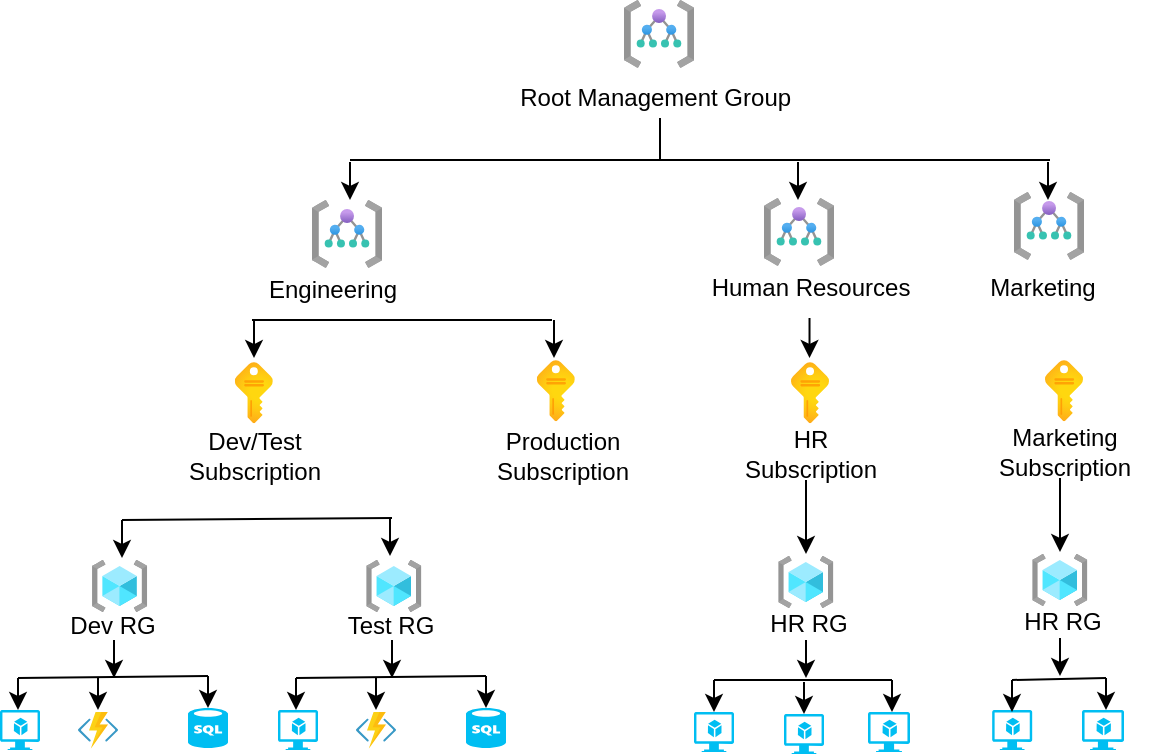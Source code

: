 <mxfile version="23.1.1" type="github">
  <diagram name="Page-1" id="YUg51YRyQOMzpjEEcBmc">
    <mxGraphModel dx="989" dy="514" grid="1" gridSize="10" guides="1" tooltips="1" connect="1" arrows="1" fold="1" page="1" pageScale="1" pageWidth="827" pageHeight="1169" math="0" shadow="0">
      <root>
        <mxCell id="0" />
        <mxCell id="1" parent="0" />
        <mxCell id="PDwYAwocvKIvMMs1OFHz-1" value="" style="image;aspect=fixed;html=1;points=[];align=center;fontSize=12;image=img/lib/azure2/general/Management_Groups.svg;" vertex="1" parent="1">
          <mxGeometry x="396" y="120" width="35.06" height="34" as="geometry" />
        </mxCell>
        <mxCell id="PDwYAwocvKIvMMs1OFHz-2" value="" style="endArrow=none;html=1;rounded=0;" edge="1" parent="1">
          <mxGeometry width="50" height="50" relative="1" as="geometry">
            <mxPoint x="414" y="200" as="sourcePoint" />
            <mxPoint x="414" y="179" as="targetPoint" />
          </mxGeometry>
        </mxCell>
        <mxCell id="PDwYAwocvKIvMMs1OFHz-3" value="" style="endArrow=none;html=1;rounded=0;" edge="1" parent="1">
          <mxGeometry width="50" height="50" relative="1" as="geometry">
            <mxPoint x="259" y="200" as="sourcePoint" />
            <mxPoint x="609" y="200" as="targetPoint" />
          </mxGeometry>
        </mxCell>
        <mxCell id="PDwYAwocvKIvMMs1OFHz-6" value="" style="image;aspect=fixed;html=1;points=[];align=center;fontSize=12;image=img/lib/azure2/general/Subscriptions.svg;" vertex="1" parent="1">
          <mxGeometry x="201.41" y="301" width="19" height="30.66" as="geometry" />
        </mxCell>
        <mxCell id="PDwYAwocvKIvMMs1OFHz-7" value="Root Management Group&amp;nbsp;" style="text;html=1;align=center;verticalAlign=middle;resizable=0;points=[];autosize=1;strokeColor=none;fillColor=none;" vertex="1" parent="1">
          <mxGeometry x="333" y="154" width="160" height="30" as="geometry" />
        </mxCell>
        <mxCell id="PDwYAwocvKIvMMs1OFHz-8" value="" style="image;aspect=fixed;html=1;points=[];align=center;fontSize=12;image=img/lib/azure2/general/Management_Groups.svg;" vertex="1" parent="1">
          <mxGeometry x="240" y="220" width="35.06" height="34" as="geometry" />
        </mxCell>
        <mxCell id="PDwYAwocvKIvMMs1OFHz-9" value="" style="image;aspect=fixed;html=1;points=[];align=center;fontSize=12;image=img/lib/azure2/general/Management_Groups.svg;" vertex="1" parent="1">
          <mxGeometry x="466" y="219" width="35.06" height="34" as="geometry" />
        </mxCell>
        <mxCell id="PDwYAwocvKIvMMs1OFHz-10" value="" style="image;aspect=fixed;html=1;points=[];align=center;fontSize=12;image=img/lib/azure2/general/Management_Groups.svg;" vertex="1" parent="1">
          <mxGeometry x="591" y="216" width="35.06" height="34" as="geometry" />
        </mxCell>
        <mxCell id="PDwYAwocvKIvMMs1OFHz-11" value="Engineering" style="text;html=1;align=center;verticalAlign=middle;resizable=0;points=[];autosize=1;strokeColor=none;fillColor=none;" vertex="1" parent="1">
          <mxGeometry x="205" y="250" width="90" height="30" as="geometry" />
        </mxCell>
        <mxCell id="PDwYAwocvKIvMMs1OFHz-12" value="Human Resources" style="text;html=1;align=center;verticalAlign=middle;resizable=0;points=[];autosize=1;strokeColor=none;fillColor=none;" vertex="1" parent="1">
          <mxGeometry x="429" y="249" width="120" height="30" as="geometry" />
        </mxCell>
        <mxCell id="PDwYAwocvKIvMMs1OFHz-13" value="Marketing" style="text;html=1;align=center;verticalAlign=middle;resizable=0;points=[];autosize=1;strokeColor=none;fillColor=none;" vertex="1" parent="1">
          <mxGeometry x="565" y="249" width="80" height="30" as="geometry" />
        </mxCell>
        <mxCell id="PDwYAwocvKIvMMs1OFHz-14" value="" style="endArrow=classic;html=1;rounded=0;" edge="1" parent="1">
          <mxGeometry width="50" height="50" relative="1" as="geometry">
            <mxPoint x="608" y="201" as="sourcePoint" />
            <mxPoint x="608" y="220" as="targetPoint" />
          </mxGeometry>
        </mxCell>
        <mxCell id="PDwYAwocvKIvMMs1OFHz-15" value="" style="endArrow=classic;html=1;rounded=0;" edge="1" parent="1">
          <mxGeometry width="50" height="50" relative="1" as="geometry">
            <mxPoint x="483" y="201" as="sourcePoint" />
            <mxPoint x="483" y="220" as="targetPoint" />
          </mxGeometry>
        </mxCell>
        <mxCell id="PDwYAwocvKIvMMs1OFHz-16" value="" style="endArrow=classic;html=1;rounded=0;" edge="1" parent="1">
          <mxGeometry width="50" height="50" relative="1" as="geometry">
            <mxPoint x="259" y="201" as="sourcePoint" />
            <mxPoint x="259" y="220" as="targetPoint" />
          </mxGeometry>
        </mxCell>
        <mxCell id="PDwYAwocvKIvMMs1OFHz-17" value="" style="image;aspect=fixed;html=1;points=[];align=center;fontSize=12;image=img/lib/azure2/general/Subscriptions.svg;" vertex="1" parent="1">
          <mxGeometry x="352.41" y="300" width="19" height="30.66" as="geometry" />
        </mxCell>
        <mxCell id="PDwYAwocvKIvMMs1OFHz-19" value="" style="endArrow=none;html=1;rounded=0;" edge="1" parent="1">
          <mxGeometry width="50" height="50" relative="1" as="geometry">
            <mxPoint x="210" y="280" as="sourcePoint" />
            <mxPoint x="360" y="280" as="targetPoint" />
          </mxGeometry>
        </mxCell>
        <mxCell id="PDwYAwocvKIvMMs1OFHz-20" value="" style="endArrow=classic;html=1;rounded=0;" edge="1" parent="1">
          <mxGeometry width="50" height="50" relative="1" as="geometry">
            <mxPoint x="211" y="280" as="sourcePoint" />
            <mxPoint x="211" y="299" as="targetPoint" />
          </mxGeometry>
        </mxCell>
        <mxCell id="PDwYAwocvKIvMMs1OFHz-21" value="" style="endArrow=classic;html=1;rounded=0;" edge="1" parent="1">
          <mxGeometry width="50" height="50" relative="1" as="geometry">
            <mxPoint x="361" y="280" as="sourcePoint" />
            <mxPoint x="361" y="299" as="targetPoint" />
          </mxGeometry>
        </mxCell>
        <mxCell id="PDwYAwocvKIvMMs1OFHz-22" value="Dev/Test&lt;br&gt;Subscription" style="text;html=1;align=center;verticalAlign=middle;resizable=0;points=[];autosize=1;strokeColor=none;fillColor=none;" vertex="1" parent="1">
          <mxGeometry x="165.7" y="328" width="90" height="40" as="geometry" />
        </mxCell>
        <mxCell id="PDwYAwocvKIvMMs1OFHz-23" value="Production&lt;br&gt;Subscription" style="text;html=1;align=center;verticalAlign=middle;resizable=0;points=[];autosize=1;strokeColor=none;fillColor=none;" vertex="1" parent="1">
          <mxGeometry x="319.7" y="328" width="90" height="40" as="geometry" />
        </mxCell>
        <mxCell id="PDwYAwocvKIvMMs1OFHz-24" value="" style="image;aspect=fixed;html=1;points=[];align=center;fontSize=12;image=img/lib/azure2/general/Resource_Groups.svg;" vertex="1" parent="1">
          <mxGeometry x="130" y="400" width="27.61" height="26" as="geometry" />
        </mxCell>
        <mxCell id="PDwYAwocvKIvMMs1OFHz-25" value="" style="endArrow=none;html=1;rounded=0;" edge="1" parent="1">
          <mxGeometry width="50" height="50" relative="1" as="geometry">
            <mxPoint x="145" y="380" as="sourcePoint" />
            <mxPoint x="280" y="379" as="targetPoint" />
          </mxGeometry>
        </mxCell>
        <mxCell id="PDwYAwocvKIvMMs1OFHz-26" value="" style="endArrow=classic;html=1;rounded=0;" edge="1" parent="1">
          <mxGeometry width="50" height="50" relative="1" as="geometry">
            <mxPoint x="145" y="380" as="sourcePoint" />
            <mxPoint x="145" y="399" as="targetPoint" />
          </mxGeometry>
        </mxCell>
        <mxCell id="PDwYAwocvKIvMMs1OFHz-27" value="" style="endArrow=classic;html=1;rounded=0;" edge="1" parent="1">
          <mxGeometry width="50" height="50" relative="1" as="geometry">
            <mxPoint x="279" y="379" as="sourcePoint" />
            <mxPoint x="279" y="398" as="targetPoint" />
          </mxGeometry>
        </mxCell>
        <mxCell id="PDwYAwocvKIvMMs1OFHz-28" value="" style="image;aspect=fixed;html=1;points=[];align=center;fontSize=12;image=img/lib/azure2/general/Resource_Groups.svg;" vertex="1" parent="1">
          <mxGeometry x="267.09" y="400" width="27.61" height="26" as="geometry" />
        </mxCell>
        <mxCell id="PDwYAwocvKIvMMs1OFHz-29" value="Dev RG" style="text;html=1;align=center;verticalAlign=middle;resizable=0;points=[];autosize=1;strokeColor=none;fillColor=none;" vertex="1" parent="1">
          <mxGeometry x="105" y="418" width="70" height="30" as="geometry" />
        </mxCell>
        <mxCell id="PDwYAwocvKIvMMs1OFHz-30" value="Test RG" style="text;html=1;align=center;verticalAlign=middle;resizable=0;points=[];autosize=1;strokeColor=none;fillColor=none;" vertex="1" parent="1">
          <mxGeometry x="244" y="418" width="70" height="30" as="geometry" />
        </mxCell>
        <mxCell id="PDwYAwocvKIvMMs1OFHz-31" value="" style="endArrow=none;html=1;rounded=0;" edge="1" parent="1">
          <mxGeometry width="50" height="50" relative="1" as="geometry">
            <mxPoint x="93" y="459" as="sourcePoint" />
            <mxPoint x="188" y="458" as="targetPoint" />
          </mxGeometry>
        </mxCell>
        <mxCell id="PDwYAwocvKIvMMs1OFHz-32" value="" style="endArrow=classic;html=1;rounded=0;" edge="1" parent="1">
          <mxGeometry width="50" height="50" relative="1" as="geometry">
            <mxPoint x="141" y="440" as="sourcePoint" />
            <mxPoint x="141" y="459" as="targetPoint" />
          </mxGeometry>
        </mxCell>
        <mxCell id="PDwYAwocvKIvMMs1OFHz-33" value="" style="verticalLabelPosition=bottom;html=1;verticalAlign=top;align=center;strokeColor=none;fillColor=#00BEF2;shape=mxgraph.azure.virtual_machine_feature;pointerEvents=1;" vertex="1" parent="1">
          <mxGeometry x="84" y="475" width="20" height="20" as="geometry" />
        </mxCell>
        <mxCell id="PDwYAwocvKIvMMs1OFHz-35" value="" style="endArrow=classic;html=1;rounded=0;entryX=0.15;entryY=0.15;entryDx=0;entryDy=0;entryPerimeter=0;" edge="1" parent="1">
          <mxGeometry width="50" height="50" relative="1" as="geometry">
            <mxPoint x="93" y="459" as="sourcePoint" />
            <mxPoint x="93" y="475" as="targetPoint" />
          </mxGeometry>
        </mxCell>
        <mxCell id="PDwYAwocvKIvMMs1OFHz-36" value="" style="image;sketch=0;aspect=fixed;html=1;points=[];align=center;fontSize=12;image=img/lib/mscae/Functions.svg;" vertex="1" parent="1">
          <mxGeometry x="123" y="476" width="20" height="18.4" as="geometry" />
        </mxCell>
        <mxCell id="PDwYAwocvKIvMMs1OFHz-37" value="" style="endArrow=classic;html=1;rounded=0;entryX=0.15;entryY=0.15;entryDx=0;entryDy=0;entryPerimeter=0;" edge="1" parent="1">
          <mxGeometry width="50" height="50" relative="1" as="geometry">
            <mxPoint x="133" y="459" as="sourcePoint" />
            <mxPoint x="133" y="475" as="targetPoint" />
          </mxGeometry>
        </mxCell>
        <mxCell id="PDwYAwocvKIvMMs1OFHz-40" value="" style="verticalLabelPosition=bottom;html=1;verticalAlign=top;align=center;strokeColor=none;fillColor=#00BEF2;shape=mxgraph.azure.sql_database;" vertex="1" parent="1">
          <mxGeometry x="178" y="474" width="20" height="20" as="geometry" />
        </mxCell>
        <mxCell id="PDwYAwocvKIvMMs1OFHz-41" value="" style="endArrow=classic;html=1;rounded=0;entryX=0.15;entryY=0.15;entryDx=0;entryDy=0;entryPerimeter=0;" edge="1" parent="1">
          <mxGeometry width="50" height="50" relative="1" as="geometry">
            <mxPoint x="188" y="458" as="sourcePoint" />
            <mxPoint x="188" y="474" as="targetPoint" />
          </mxGeometry>
        </mxCell>
        <mxCell id="PDwYAwocvKIvMMs1OFHz-42" value="" style="endArrow=none;html=1;rounded=0;" edge="1" parent="1">
          <mxGeometry width="50" height="50" relative="1" as="geometry">
            <mxPoint x="232" y="459" as="sourcePoint" />
            <mxPoint x="327" y="458" as="targetPoint" />
          </mxGeometry>
        </mxCell>
        <mxCell id="PDwYAwocvKIvMMs1OFHz-43" value="" style="endArrow=classic;html=1;rounded=0;" edge="1" parent="1">
          <mxGeometry width="50" height="50" relative="1" as="geometry">
            <mxPoint x="280" y="440" as="sourcePoint" />
            <mxPoint x="280" y="459" as="targetPoint" />
          </mxGeometry>
        </mxCell>
        <mxCell id="PDwYAwocvKIvMMs1OFHz-44" value="" style="verticalLabelPosition=bottom;html=1;verticalAlign=top;align=center;strokeColor=none;fillColor=#00BEF2;shape=mxgraph.azure.virtual_machine_feature;pointerEvents=1;" vertex="1" parent="1">
          <mxGeometry x="223" y="475" width="20" height="20" as="geometry" />
        </mxCell>
        <mxCell id="PDwYAwocvKIvMMs1OFHz-45" value="" style="endArrow=classic;html=1;rounded=0;entryX=0.15;entryY=0.15;entryDx=0;entryDy=0;entryPerimeter=0;" edge="1" parent="1">
          <mxGeometry width="50" height="50" relative="1" as="geometry">
            <mxPoint x="232" y="459" as="sourcePoint" />
            <mxPoint x="232" y="475" as="targetPoint" />
          </mxGeometry>
        </mxCell>
        <mxCell id="PDwYAwocvKIvMMs1OFHz-46" value="" style="image;sketch=0;aspect=fixed;html=1;points=[];align=center;fontSize=12;image=img/lib/mscae/Functions.svg;" vertex="1" parent="1">
          <mxGeometry x="262" y="476" width="20" height="18.4" as="geometry" />
        </mxCell>
        <mxCell id="PDwYAwocvKIvMMs1OFHz-47" value="" style="endArrow=classic;html=1;rounded=0;entryX=0.15;entryY=0.15;entryDx=0;entryDy=0;entryPerimeter=0;" edge="1" parent="1">
          <mxGeometry width="50" height="50" relative="1" as="geometry">
            <mxPoint x="272" y="459" as="sourcePoint" />
            <mxPoint x="272" y="475" as="targetPoint" />
          </mxGeometry>
        </mxCell>
        <mxCell id="PDwYAwocvKIvMMs1OFHz-48" value="" style="verticalLabelPosition=bottom;html=1;verticalAlign=top;align=center;strokeColor=none;fillColor=#00BEF2;shape=mxgraph.azure.sql_database;" vertex="1" parent="1">
          <mxGeometry x="317" y="474" width="20" height="20" as="geometry" />
        </mxCell>
        <mxCell id="PDwYAwocvKIvMMs1OFHz-49" value="" style="endArrow=classic;html=1;rounded=0;entryX=0.15;entryY=0.15;entryDx=0;entryDy=0;entryPerimeter=0;" edge="1" parent="1">
          <mxGeometry width="50" height="50" relative="1" as="geometry">
            <mxPoint x="327" y="458" as="sourcePoint" />
            <mxPoint x="327" y="474" as="targetPoint" />
          </mxGeometry>
        </mxCell>
        <mxCell id="PDwYAwocvKIvMMs1OFHz-50" value="" style="image;aspect=fixed;html=1;points=[];align=center;fontSize=12;image=img/lib/azure2/general/Subscriptions.svg;" vertex="1" parent="1">
          <mxGeometry x="479.5" y="301" width="19" height="30.66" as="geometry" />
        </mxCell>
        <mxCell id="PDwYAwocvKIvMMs1OFHz-51" value="" style="endArrow=classic;html=1;rounded=0;" edge="1" parent="1">
          <mxGeometry width="50" height="50" relative="1" as="geometry">
            <mxPoint x="488.76" y="279" as="sourcePoint" />
            <mxPoint x="488.76" y="299" as="targetPoint" />
          </mxGeometry>
        </mxCell>
        <mxCell id="PDwYAwocvKIvMMs1OFHz-53" value="HR&lt;br&gt;Subscription" style="text;html=1;align=center;verticalAlign=middle;resizable=0;points=[];autosize=1;strokeColor=none;fillColor=none;" vertex="1" parent="1">
          <mxGeometry x="443.7" y="327" width="90" height="40" as="geometry" />
        </mxCell>
        <mxCell id="PDwYAwocvKIvMMs1OFHz-55" value="" style="image;aspect=fixed;html=1;points=[];align=center;fontSize=12;image=img/lib/azure2/general/Resource_Groups.svg;" vertex="1" parent="1">
          <mxGeometry x="473.09" y="398" width="27.61" height="26" as="geometry" />
        </mxCell>
        <mxCell id="PDwYAwocvKIvMMs1OFHz-56" value="" style="endArrow=classic;html=1;rounded=0;" edge="1" parent="1">
          <mxGeometry width="50" height="50" relative="1" as="geometry">
            <mxPoint x="487" y="360" as="sourcePoint" />
            <mxPoint x="487" y="397" as="targetPoint" />
          </mxGeometry>
        </mxCell>
        <mxCell id="PDwYAwocvKIvMMs1OFHz-57" value="" style="endArrow=classic;html=1;rounded=0;" edge="1" parent="1">
          <mxGeometry width="50" height="50" relative="1" as="geometry">
            <mxPoint x="487" y="440" as="sourcePoint" />
            <mxPoint x="487" y="459" as="targetPoint" />
          </mxGeometry>
        </mxCell>
        <mxCell id="PDwYAwocvKIvMMs1OFHz-58" value="HR RG" style="text;html=1;align=center;verticalAlign=middle;resizable=0;points=[];autosize=1;strokeColor=none;fillColor=none;" vertex="1" parent="1">
          <mxGeometry x="458" y="417" width="60" height="30" as="geometry" />
        </mxCell>
        <mxCell id="PDwYAwocvKIvMMs1OFHz-59" value="" style="endArrow=none;html=1;rounded=0;" edge="1" parent="1">
          <mxGeometry width="50" height="50" relative="1" as="geometry">
            <mxPoint x="441" y="460" as="sourcePoint" />
            <mxPoint x="530" y="460" as="targetPoint" />
          </mxGeometry>
        </mxCell>
        <mxCell id="PDwYAwocvKIvMMs1OFHz-61" value="" style="endArrow=classic;html=1;rounded=0;entryX=0.15;entryY=0.15;entryDx=0;entryDy=0;entryPerimeter=0;" edge="1" parent="1">
          <mxGeometry width="50" height="50" relative="1" as="geometry">
            <mxPoint x="441" y="460" as="sourcePoint" />
            <mxPoint x="441" y="476" as="targetPoint" />
          </mxGeometry>
        </mxCell>
        <mxCell id="PDwYAwocvKIvMMs1OFHz-62" value="" style="verticalLabelPosition=bottom;html=1;verticalAlign=top;align=center;strokeColor=none;fillColor=#00BEF2;shape=mxgraph.azure.virtual_machine_feature;pointerEvents=1;" vertex="1" parent="1">
          <mxGeometry x="431" y="476" width="20" height="20" as="geometry" />
        </mxCell>
        <mxCell id="PDwYAwocvKIvMMs1OFHz-63" value="" style="verticalLabelPosition=bottom;html=1;verticalAlign=top;align=center;strokeColor=none;fillColor=#00BEF2;shape=mxgraph.azure.virtual_machine_feature;pointerEvents=1;" vertex="1" parent="1">
          <mxGeometry x="476" y="477" width="20" height="20" as="geometry" />
        </mxCell>
        <mxCell id="PDwYAwocvKIvMMs1OFHz-64" value="" style="verticalLabelPosition=bottom;html=1;verticalAlign=top;align=center;strokeColor=none;fillColor=#00BEF2;shape=mxgraph.azure.virtual_machine_feature;pointerEvents=1;" vertex="1" parent="1">
          <mxGeometry x="518" y="476" width="21" height="20" as="geometry" />
        </mxCell>
        <mxCell id="PDwYAwocvKIvMMs1OFHz-65" value="" style="endArrow=classic;html=1;rounded=0;entryX=0.15;entryY=0.15;entryDx=0;entryDy=0;entryPerimeter=0;" edge="1" parent="1">
          <mxGeometry width="50" height="50" relative="1" as="geometry">
            <mxPoint x="486" y="461" as="sourcePoint" />
            <mxPoint x="486" y="477" as="targetPoint" />
          </mxGeometry>
        </mxCell>
        <mxCell id="PDwYAwocvKIvMMs1OFHz-66" value="" style="endArrow=classic;html=1;rounded=0;entryX=0.15;entryY=0.15;entryDx=0;entryDy=0;entryPerimeter=0;" edge="1" parent="1">
          <mxGeometry width="50" height="50" relative="1" as="geometry">
            <mxPoint x="530" y="460" as="sourcePoint" />
            <mxPoint x="530" y="476" as="targetPoint" />
          </mxGeometry>
        </mxCell>
        <mxCell id="PDwYAwocvKIvMMs1OFHz-67" value="" style="image;aspect=fixed;html=1;points=[];align=center;fontSize=12;image=img/lib/azure2/general/Subscriptions.svg;" vertex="1" parent="1">
          <mxGeometry x="606.5" y="300" width="19" height="30.66" as="geometry" />
        </mxCell>
        <mxCell id="PDwYAwocvKIvMMs1OFHz-68" value="Marketing&lt;br&gt;Subscription" style="text;html=1;align=center;verticalAlign=middle;resizable=0;points=[];autosize=1;strokeColor=none;fillColor=none;" vertex="1" parent="1">
          <mxGeometry x="570.7" y="326" width="90" height="40" as="geometry" />
        </mxCell>
        <mxCell id="PDwYAwocvKIvMMs1OFHz-69" value="" style="image;aspect=fixed;html=1;points=[];align=center;fontSize=12;image=img/lib/azure2/general/Resource_Groups.svg;" vertex="1" parent="1">
          <mxGeometry x="600.09" y="397" width="27.61" height="26" as="geometry" />
        </mxCell>
        <mxCell id="PDwYAwocvKIvMMs1OFHz-70" value="" style="endArrow=classic;html=1;rounded=0;" edge="1" parent="1">
          <mxGeometry width="50" height="50" relative="1" as="geometry">
            <mxPoint x="614" y="359" as="sourcePoint" />
            <mxPoint x="614" y="396" as="targetPoint" />
          </mxGeometry>
        </mxCell>
        <mxCell id="PDwYAwocvKIvMMs1OFHz-71" value="" style="endArrow=classic;html=1;rounded=0;" edge="1" parent="1">
          <mxGeometry width="50" height="50" relative="1" as="geometry">
            <mxPoint x="614" y="439" as="sourcePoint" />
            <mxPoint x="614" y="458" as="targetPoint" />
          </mxGeometry>
        </mxCell>
        <mxCell id="PDwYAwocvKIvMMs1OFHz-72" value="HR RG" style="text;html=1;align=center;verticalAlign=middle;resizable=0;points=[];autosize=1;strokeColor=none;fillColor=none;" vertex="1" parent="1">
          <mxGeometry x="585" y="416" width="60" height="30" as="geometry" />
        </mxCell>
        <mxCell id="PDwYAwocvKIvMMs1OFHz-73" value="" style="endArrow=none;html=1;rounded=0;" edge="1" parent="1">
          <mxGeometry width="50" height="50" relative="1" as="geometry">
            <mxPoint x="590" y="460" as="sourcePoint" />
            <mxPoint x="637" y="459" as="targetPoint" />
          </mxGeometry>
        </mxCell>
        <mxCell id="PDwYAwocvKIvMMs1OFHz-76" value="" style="verticalLabelPosition=bottom;html=1;verticalAlign=top;align=center;strokeColor=none;fillColor=#00BEF2;shape=mxgraph.azure.virtual_machine_feature;pointerEvents=1;" vertex="1" parent="1">
          <mxGeometry x="580.09" y="475" width="20" height="20" as="geometry" />
        </mxCell>
        <mxCell id="PDwYAwocvKIvMMs1OFHz-77" value="" style="verticalLabelPosition=bottom;html=1;verticalAlign=top;align=center;strokeColor=none;fillColor=#00BEF2;shape=mxgraph.azure.virtual_machine_feature;pointerEvents=1;" vertex="1" parent="1">
          <mxGeometry x="625" y="475" width="21" height="20" as="geometry" />
        </mxCell>
        <mxCell id="PDwYAwocvKIvMMs1OFHz-78" value="" style="endArrow=classic;html=1;rounded=0;entryX=0.15;entryY=0.15;entryDx=0;entryDy=0;entryPerimeter=0;" edge="1" parent="1">
          <mxGeometry width="50" height="50" relative="1" as="geometry">
            <mxPoint x="590" y="460" as="sourcePoint" />
            <mxPoint x="590" y="476" as="targetPoint" />
          </mxGeometry>
        </mxCell>
        <mxCell id="PDwYAwocvKIvMMs1OFHz-79" value="" style="endArrow=classic;html=1;rounded=0;entryX=0.15;entryY=0.15;entryDx=0;entryDy=0;entryPerimeter=0;" edge="1" parent="1">
          <mxGeometry width="50" height="50" relative="1" as="geometry">
            <mxPoint x="637" y="459" as="sourcePoint" />
            <mxPoint x="637" y="475" as="targetPoint" />
          </mxGeometry>
        </mxCell>
      </root>
    </mxGraphModel>
  </diagram>
</mxfile>
